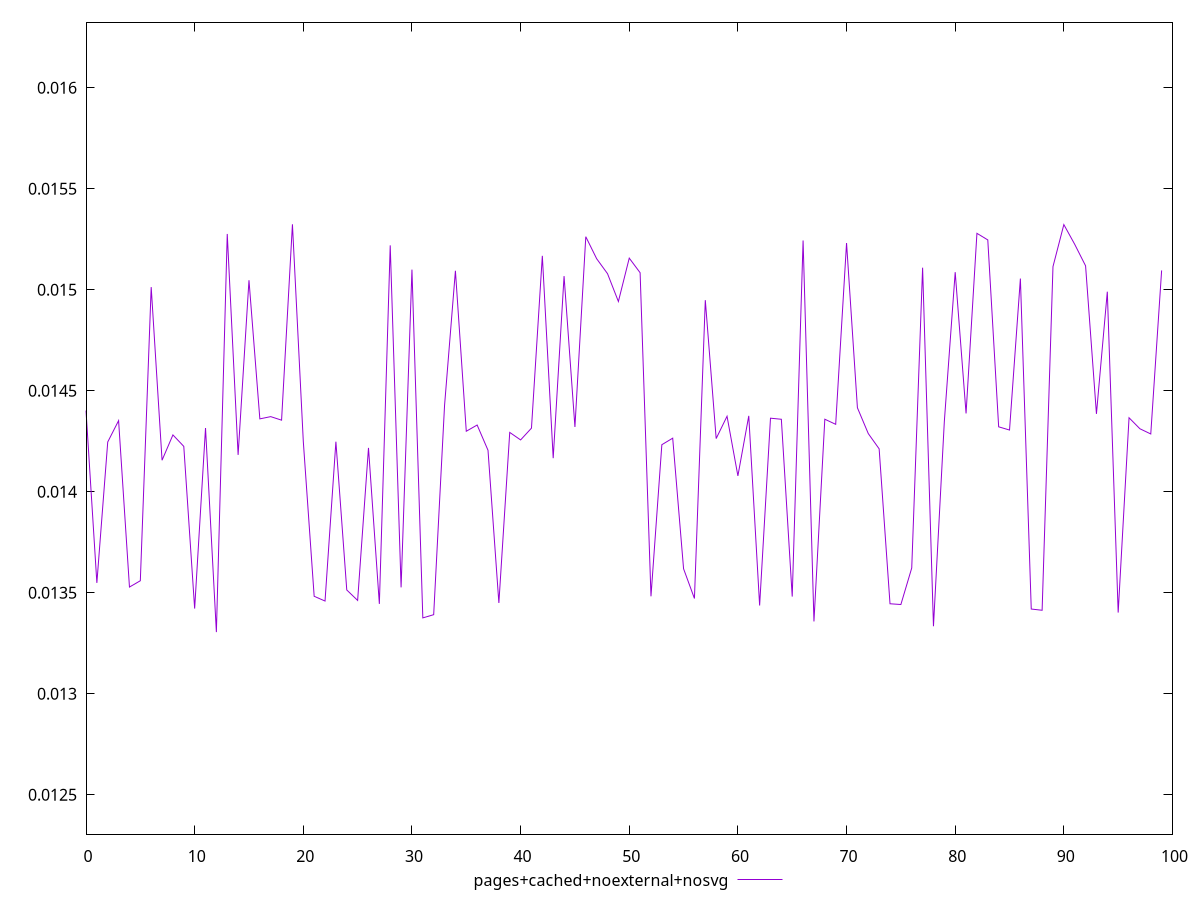 $_pagesCachedNoexternalNosvg <<EOF
0.014401624888119746
0.013548414504752138
0.014246111374339787
0.014351746788102748
0.013528001173085391
0.013559227579473032
0.01501293368251544
0.014155750327857097
0.014281088570975098
0.014224360431547789
0.013421355500893684
0.014315220263528772
0.01330480788092775
0.015276018702725491
0.01418225826856967
0.015046908046675966
0.014360561939879168
0.014371670122224178
0.014354151900233092
0.015323794615359376
0.014248613167251178
0.013482255293311152
0.013458758999090326
0.014247690704126847
0.013513480823989399
0.013461863930684104
0.014216927163190785
0.013444424039266656
0.015219616759708399
0.013526323635007387
0.015099287477148116
0.01337535084794439
0.013391228509462616
0.014426497381385739
0.015093652348846187
0.014299286384528487
0.014330087299811
0.014205143617748772
0.013449189170415099
0.014293489709145513
0.014256323723444708
0.014314611836237168
0.015167650651177644
0.014166141660064524
0.015067224084101827
0.014320565539592156
0.015262389679943478
0.015153316217127066
0.015079328457127894
0.014941624202244763
0.015156284172947787
0.015084057450242716
0.013482065397348142
0.014232705778259969
0.014265015157563232
0.013618511419799972
0.013471395269939956
0.014948345564433252
0.014262995426898295
0.014373496103098626
0.014078247808928523
0.014375402669328352
0.013436697424107802
0.014363940322349222
0.014358560374403584
0.013480715278044342
0.015243732159324397
0.013357752704613035
0.014358824558287353
0.014333605354658552
0.01523089079611828
0.014415606788314606
0.014287778583790933
0.014212175165220942
0.01344526497470816
0.013441503086813411
0.013622261319625795
0.015109091562160837
0.013334020043416717
0.014347449014661118
0.015086658562963207
0.01438736342382918
0.015279061229130086
0.015246426053601214
0.014321230921788886
0.014305300310153257
0.015055058746149208
0.01341913050129978
0.013413043200943997
0.015114334015790043
0.015322330973779164
0.015224660102038323
0.015118157142193722
0.014385073325852482
0.014990240803122168
0.013401521696957075
0.014366064764040065
0.014311631751628584
0.014285813835068772
0.015095381230458282
EOF
set key outside below
set terminal pngcairo
set output "report_00006_2020-11-02T20-21-41.718Z/largest-contentful-paint/pages+cached+noexternal+nosvg//score.png"
set yrange [0.012304807880927748:0.016323794615359377]
plot $_pagesCachedNoexternalNosvg title "pages+cached+noexternal+nosvg" with line ,